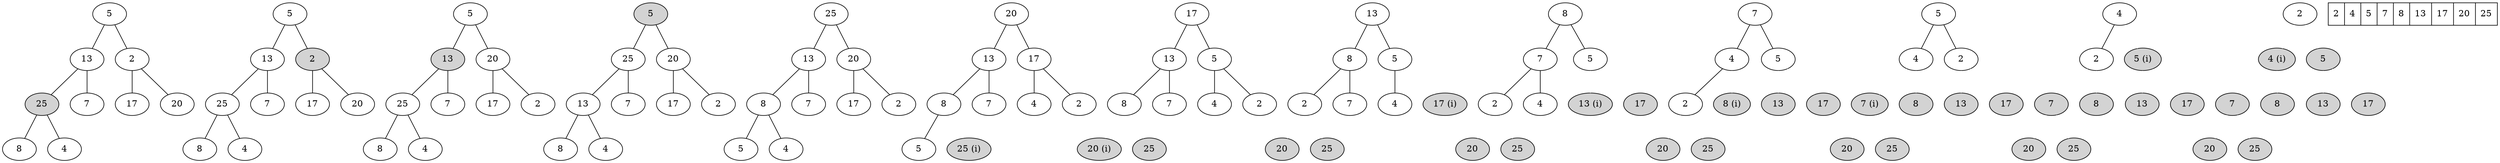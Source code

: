 graph "" {
	// Why the hell is it so difficult to properly separate subgraphs?!
	subgraph step1 {
		n005 [label="5"];

		n013 [label="13"];
		n002 [label="2"];
		n005 -- n013;
		n005 -- n002;

		n025 [label="25", style=filled];
		n007 [label="7"];
		n017 [label="17"];
		n020 [label="20"];
		n013 -- n025;
		n013 -- n007;
		n002 -- n017;
		n002 -- n020;

		n008 [label="8"];
		n004 [label="4"];
		n025 -- n008;
		n025 -- n004;
	}
	subgraph step2 {
		n105 [label="5"];

		n113 [label="13"];
		n102 [label="2", style=filled];
		n105 -- n113;
		n105 -- n102;

		n125 [label="25"];
		n107 [label="7"];
		n117 [label="17"];
		n120 [label="20"];
		n113 -- n125;
		n113 -- n107;
		n102 -- n117;
		n102 -- n120;

		n108 [label="8"];
		n104 [label="4"];
		n125 -- n108;
		n125 -- n104;
	}
	subgraph step3 {
		n205 [label="5"];

		n213 [label="13", style=filled];
		n220 [label="20"];
		n205 -- n213;
		n205 -- n220;

		n225 [label="25"];
		n207 [label="7"];
		n217 [label="17"];
		n202 [label="2"];
		n213 -- n225;
		n213 -- n207;
		n220 -- n217;
		n220 -- n202;

		n208 [label="8"];
		n204 [label="4"];
		n225 -- n208;
		n225 -- n204;
	}
	subgraph step4 {
		n305 [label="5", style=filled];

		n325 [label="25"];
		n320 [label="20"];
		n305 -- n325;
		n305 -- n320;

		n313 [label="13"];
		n307 [label="7"];
		n317 [label="17"];
		n302 [label="2"];
		n325 -- n313;
		n325 -- n307;
		n320 -- n317;
		n320 -- n302;

		n308 [label="8"];
		n304 [label="4"];
		n313 -- n308;
		n313 -- n304;
	}
	subgraph step5 {
		n425 [label="25"];

		n413 [label="13"];
		n420 [label="20"];
		n425 -- n413;
		n425 -- n420;

		n408 [label="8"];
		n407 [label="7"];
		n417 [label="17"];
		n402 [label="2"];
		n413 -- n408;
		n413 -- n407;
		n420 -- n417;
		n420 -- n402;

		n405 [label="5"];
		n404 [label="4"];
		n408 -- n405;
		n408 -- n404;
	}
	subgraph step6 {
		n520 [label="20"];

		n513 [label="13"];
		n517 [label="17"];
		n520 -- n513;
		n520 -- n517;

		n508 [label="8"];
		n507 [label="7"];
		n504 [label="4"];
		n502 [label="2"];
		n513 -- n508;
		n513 -- n507;
		n517 -- n504;
		n517 -- n502;

		n505 [label="5"];
		n525 [label="25 (i)", style=filled];
		n508 -- n505;
		n508 -- n525 [color=white];
	}
	// Nooo stop overlapping QQ.
	subgraph step7 {
		n617 [label="17"];

		n613 [label="13"];
		n605 [label="5"];
		n617 -- n613;
		n617 -- n605;

		n608 [label="8"];
		n607 [label="7"];
		n604 [label="4"];
		n602 [label="2"];
		n613 -- n608;
		n613 -- n607;
		n605 -- n604;
		n605 -- n602;

		n620 [label="20 (i)", style=filled];
		n625 [label="25", style=filled];
		n608 -- n625 [color=white];
		n608 -- n620 [color=white];
	}
	subgraph step8 {
		n713 [label="13"];

		n708 [label="8"];
		n705 [label="5"];
		n713 -- n708;
		n713 -- n705;

		n702 [label="2"];
		n707 [label="7"];
		n704 [label="4"];
		n717 [label="17 (i)", style=filled];
		n708 -- n702;
		n708 -- n707;
		n705 -- n704;
		n705 -- n717 [color=white];

		n720 [label="20", style=filled];
		n725 [label="25", style=filled];
		n702 -- n725 [color=white];
		n702 -- n720 [color=white];
	}
	subgraph step9 {
		n808 [label="8"];

		n807 [label="7"];
		n805 [label="5"];
		n808 -- n807;
		n808 -- n805;

		n802 [label="2"];
		n804 [label="4"];
		n813 [label="13 (i)", style=filled];
		n817 [label="17", style=filled];
		n807 -- n802;
		n807 -- n804;
		n805 -- n813 [color=white];
		n805 -- n817 [color=white];

		n820 [label="20", style=filled];
		n825 [label="25", style=filled];
		n802 -- n825 [color=white];
		n802 -- n820 [color=white];
	}
	subgraph step10 {
		n907 [label="7"];

		n904 [label="4"];
		n905 [label="5"];
		n907 -- n904;
		n907 -- n905;

		n902 [label="2"];
		n908 [label="8 (i)", style=filled];
		n913 [label="13", style=filled];
		n917 [label="17", style=filled];
		n904 -- n902;
		n904 -- n908 [color=white];
		n905 -- n913 [color=white];
		n905 -- n917 [color=white];

		n920 [label="20", style=filled];
		n925 [label="25", style=filled];
		n902 -- n925 [color=white];
		n902 -- n920 [color=white];
	}
	subgraph step11 {
		n1005 [label="5"];

		n1004 [label="4"];
		n1002 [label="2"];
		n1005 -- n1004;
		n1005 -- n1002;

		n1007 [label="7 (i)", style=filled];
		n1008 [label="8", style=filled];
		n1013 [label="13", style=filled];
		n1017 [label="17", style=filled];
		n1004 -- n1007 [color=white];
		n1004 -- n1008 [color=white];
		n1002 -- n1013 [color=white];
		n1002 -- n1017 [color=white];

		n1020 [label="20", style=filled];
		n1025 [label="25", style=filled];
		n1007 -- n1025 [color=white];
		n1007 -- n1020 [color=white];
	}
	subgraph step12 {
		n1104 [label="4"];

		n1102 [label="2"];
		n1105 [label="5 (i)", style=filled];
		n1104 -- n1102;
		n1104 -- n1105 [color=white];

		n1107 [label="7", style=filled];
		n1108 [label="8", style=filled];
		n1113 [label="13", style=filled];
		n1117 [label="17", style=filled];
		n1102 -- n1107 [color=white];
		n1102 -- n1108 [color=white];
		n1105 -- n1113 [color=white];
		n1105 -- n1117 [color=white];

		n1120 [label="20", style=filled];
		n1125 [label="25", style=filled];
		n1107 -- n1125 [color=white];
		n1107 -- n1120 [color=white];
	}
	subgraph step13 {
		n1202 [label="2"];

		n1204 [label="4 (i)", style=filled];
		n1205 [label="5", style=filled];
		n1202 -- n1204 [color=white];
		n1202 -- n1205 [color=white];

		n1207 [label="7", style=filled];
		n1208 [label="8", style=filled];
		n1213 [label="13", style=filled];
		n1217 [label="17", style=filled];
		n1204 -- n1207 [color=white];
		n1204 -- n1208 [color=white];
		n1205 -- n1213 [color=white];
		n1205 -- n1217 [color=white];

		n1220 [label="20", style=filled];
		n1225 [label="25", style=filled];
		n1207 -- n1225 [color=white];
		n1207 -- n1220 [color=white];
	}
	subgraph final {
		node [shape=record];
		struct1 [label="<f0>2 | <f1>4 | <f2>5 | <f3>7 | <f4>8 | <f5>13 | <f6>17 | <f7>20 | <f8>25"];
	}
}
